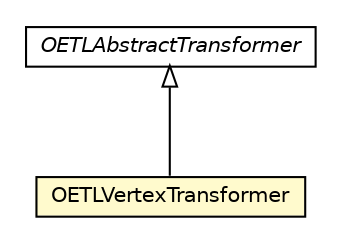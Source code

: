 #!/usr/local/bin/dot
#
# Class diagram 
# Generated by UMLGraph version R5_6-24-gf6e263 (http://www.umlgraph.org/)
#

digraph G {
	edge [fontname="Helvetica",fontsize=10,labelfontname="Helvetica",labelfontsize=10];
	node [fontname="Helvetica",fontsize=10,shape=plaintext];
	nodesep=0.25;
	ranksep=0.5;
	// com.orientechnologies.orient.etl.transformer.OETLAbstractTransformer
	c3182427 [label=<<table title="com.orientechnologies.orient.etl.transformer.OETLAbstractTransformer" border="0" cellborder="1" cellspacing="0" cellpadding="2" port="p" href="./OETLAbstractTransformer.html">
		<tr><td><table border="0" cellspacing="0" cellpadding="1">
<tr><td align="center" balign="center"><font face="Helvetica-Oblique"> OETLAbstractTransformer </font></td></tr>
		</table></td></tr>
		</table>>, URL="./OETLAbstractTransformer.html", fontname="Helvetica", fontcolor="black", fontsize=10.0];
	// com.orientechnologies.orient.etl.transformer.OETLVertexTransformer
	c3182431 [label=<<table title="com.orientechnologies.orient.etl.transformer.OETLVertexTransformer" border="0" cellborder="1" cellspacing="0" cellpadding="2" port="p" bgcolor="lemonChiffon" href="./OETLVertexTransformer.html">
		<tr><td><table border="0" cellspacing="0" cellpadding="1">
<tr><td align="center" balign="center"> OETLVertexTransformer </td></tr>
		</table></td></tr>
		</table>>, URL="./OETLVertexTransformer.html", fontname="Helvetica", fontcolor="black", fontsize=10.0];
	//com.orientechnologies.orient.etl.transformer.OETLVertexTransformer extends com.orientechnologies.orient.etl.transformer.OETLAbstractTransformer
	c3182427:p -> c3182431:p [dir=back,arrowtail=empty];
}

